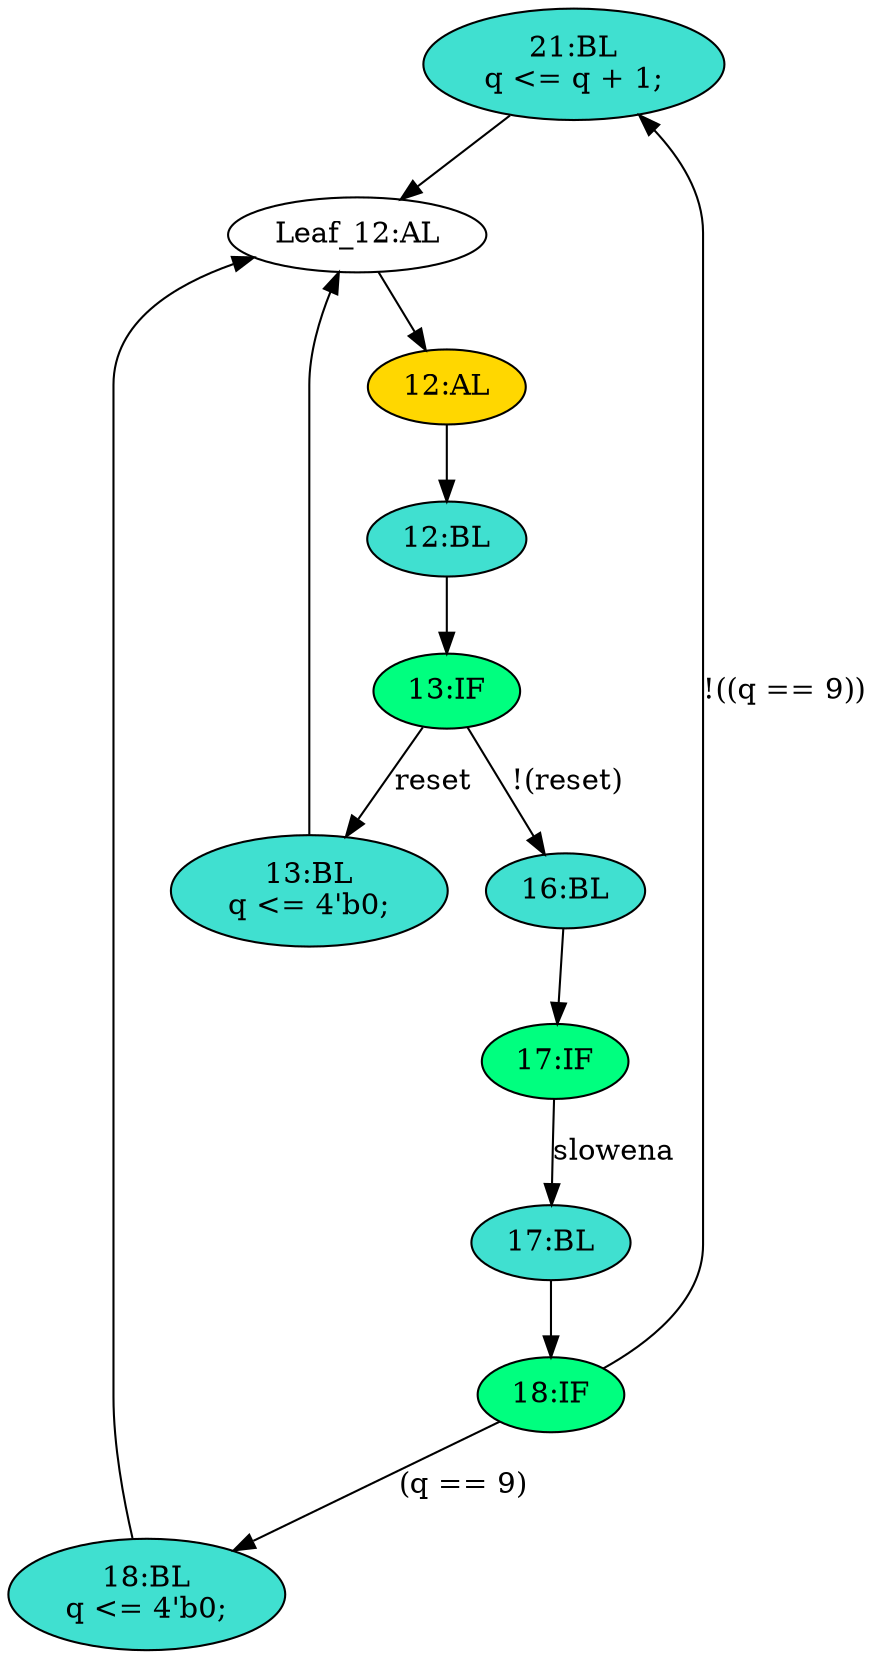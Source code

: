 strict digraph "compose( ,  )" {
	node [label="\N"];
	"21:BL"	[ast="<pyverilog.vparser.ast.Block object at 0x7fb5d5d71450>",
		fillcolor=turquoise,
		label="21:BL
q <= q + 1;",
		statements="[<pyverilog.vparser.ast.NonblockingSubstitution object at 0x7fb5d5d7d4d0>]",
		style=filled,
		typ=Block];
	"Leaf_12:AL"	[def_var="['q']",
		label="Leaf_12:AL"];
	"21:BL" -> "Leaf_12:AL"	[cond="[]",
		lineno=None];
	"17:BL"	[ast="<pyverilog.vparser.ast.Block object at 0x7fb5d5d63e10>",
		fillcolor=turquoise,
		label="17:BL",
		statements="[]",
		style=filled,
		typ=Block];
	"18:IF"	[ast="<pyverilog.vparser.ast.IfStatement object at 0x7fb5d5d0e4d0>",
		fillcolor=springgreen,
		label="18:IF",
		statements="[]",
		style=filled,
		typ=IfStatement];
	"17:BL" -> "18:IF"	[cond="[]",
		lineno=None];
	"18:BL"	[ast="<pyverilog.vparser.ast.Block object at 0x7fb5d5d0e290>",
		fillcolor=turquoise,
		label="18:BL
q <= 4'b0;",
		statements="[<pyverilog.vparser.ast.NonblockingSubstitution object at 0x7fb5d5d71150>]",
		style=filled,
		typ=Block];
	"18:BL" -> "Leaf_12:AL"	[cond="[]",
		lineno=None];
	"12:BL"	[ast="<pyverilog.vparser.ast.Block object at 0x7fb5d5df5690>",
		fillcolor=turquoise,
		label="12:BL",
		statements="[]",
		style=filled,
		typ=Block];
	"13:IF"	[ast="<pyverilog.vparser.ast.IfStatement object at 0x7fb5d5d16bd0>",
		fillcolor=springgreen,
		label="13:IF",
		statements="[]",
		style=filled,
		typ=IfStatement];
	"12:BL" -> "13:IF"	[cond="[]",
		lineno=None];
	"13:BL"	[ast="<pyverilog.vparser.ast.Block object at 0x7fb5d5df5e10>",
		fillcolor=turquoise,
		label="13:BL
q <= 4'b0;",
		statements="[<pyverilog.vparser.ast.NonblockingSubstitution object at 0x7fb5d5d16810>]",
		style=filled,
		typ=Block];
	"13:IF" -> "13:BL"	[cond="['reset']",
		label=reset,
		lineno=13];
	"16:BL"	[ast="<pyverilog.vparser.ast.Block object at 0x7fb5d5d63110>",
		fillcolor=turquoise,
		label="16:BL",
		statements="[]",
		style=filled,
		typ=Block];
	"13:IF" -> "16:BL"	[cond="['reset']",
		label="!(reset)",
		lineno=13];
	"12:AL"	[ast="<pyverilog.vparser.ast.Always object at 0x7fb5d5d03fd0>",
		clk_sens=True,
		fillcolor=gold,
		label="12:AL",
		sens="['clk']",
		statements="[]",
		style=filled,
		typ=Always,
		use_var="['q', 'reset', 'slowena']"];
	"12:AL" -> "12:BL"	[cond="[]",
		lineno=None];
	"Leaf_12:AL" -> "12:AL";
	"17:IF"	[ast="<pyverilog.vparser.ast.IfStatement object at 0x7fb5d5d633d0>",
		fillcolor=springgreen,
		label="17:IF",
		statements="[]",
		style=filled,
		typ=IfStatement];
	"17:IF" -> "17:BL"	[cond="['slowena']",
		label=slowena,
		lineno=17];
	"18:IF" -> "21:BL"	[cond="['q']",
		label="!((q == 9))",
		lineno=18];
	"18:IF" -> "18:BL"	[cond="['q']",
		label="(q == 9)",
		lineno=18];
	"13:BL" -> "Leaf_12:AL"	[cond="[]",
		lineno=None];
	"16:BL" -> "17:IF"	[cond="[]",
		lineno=None];
}
